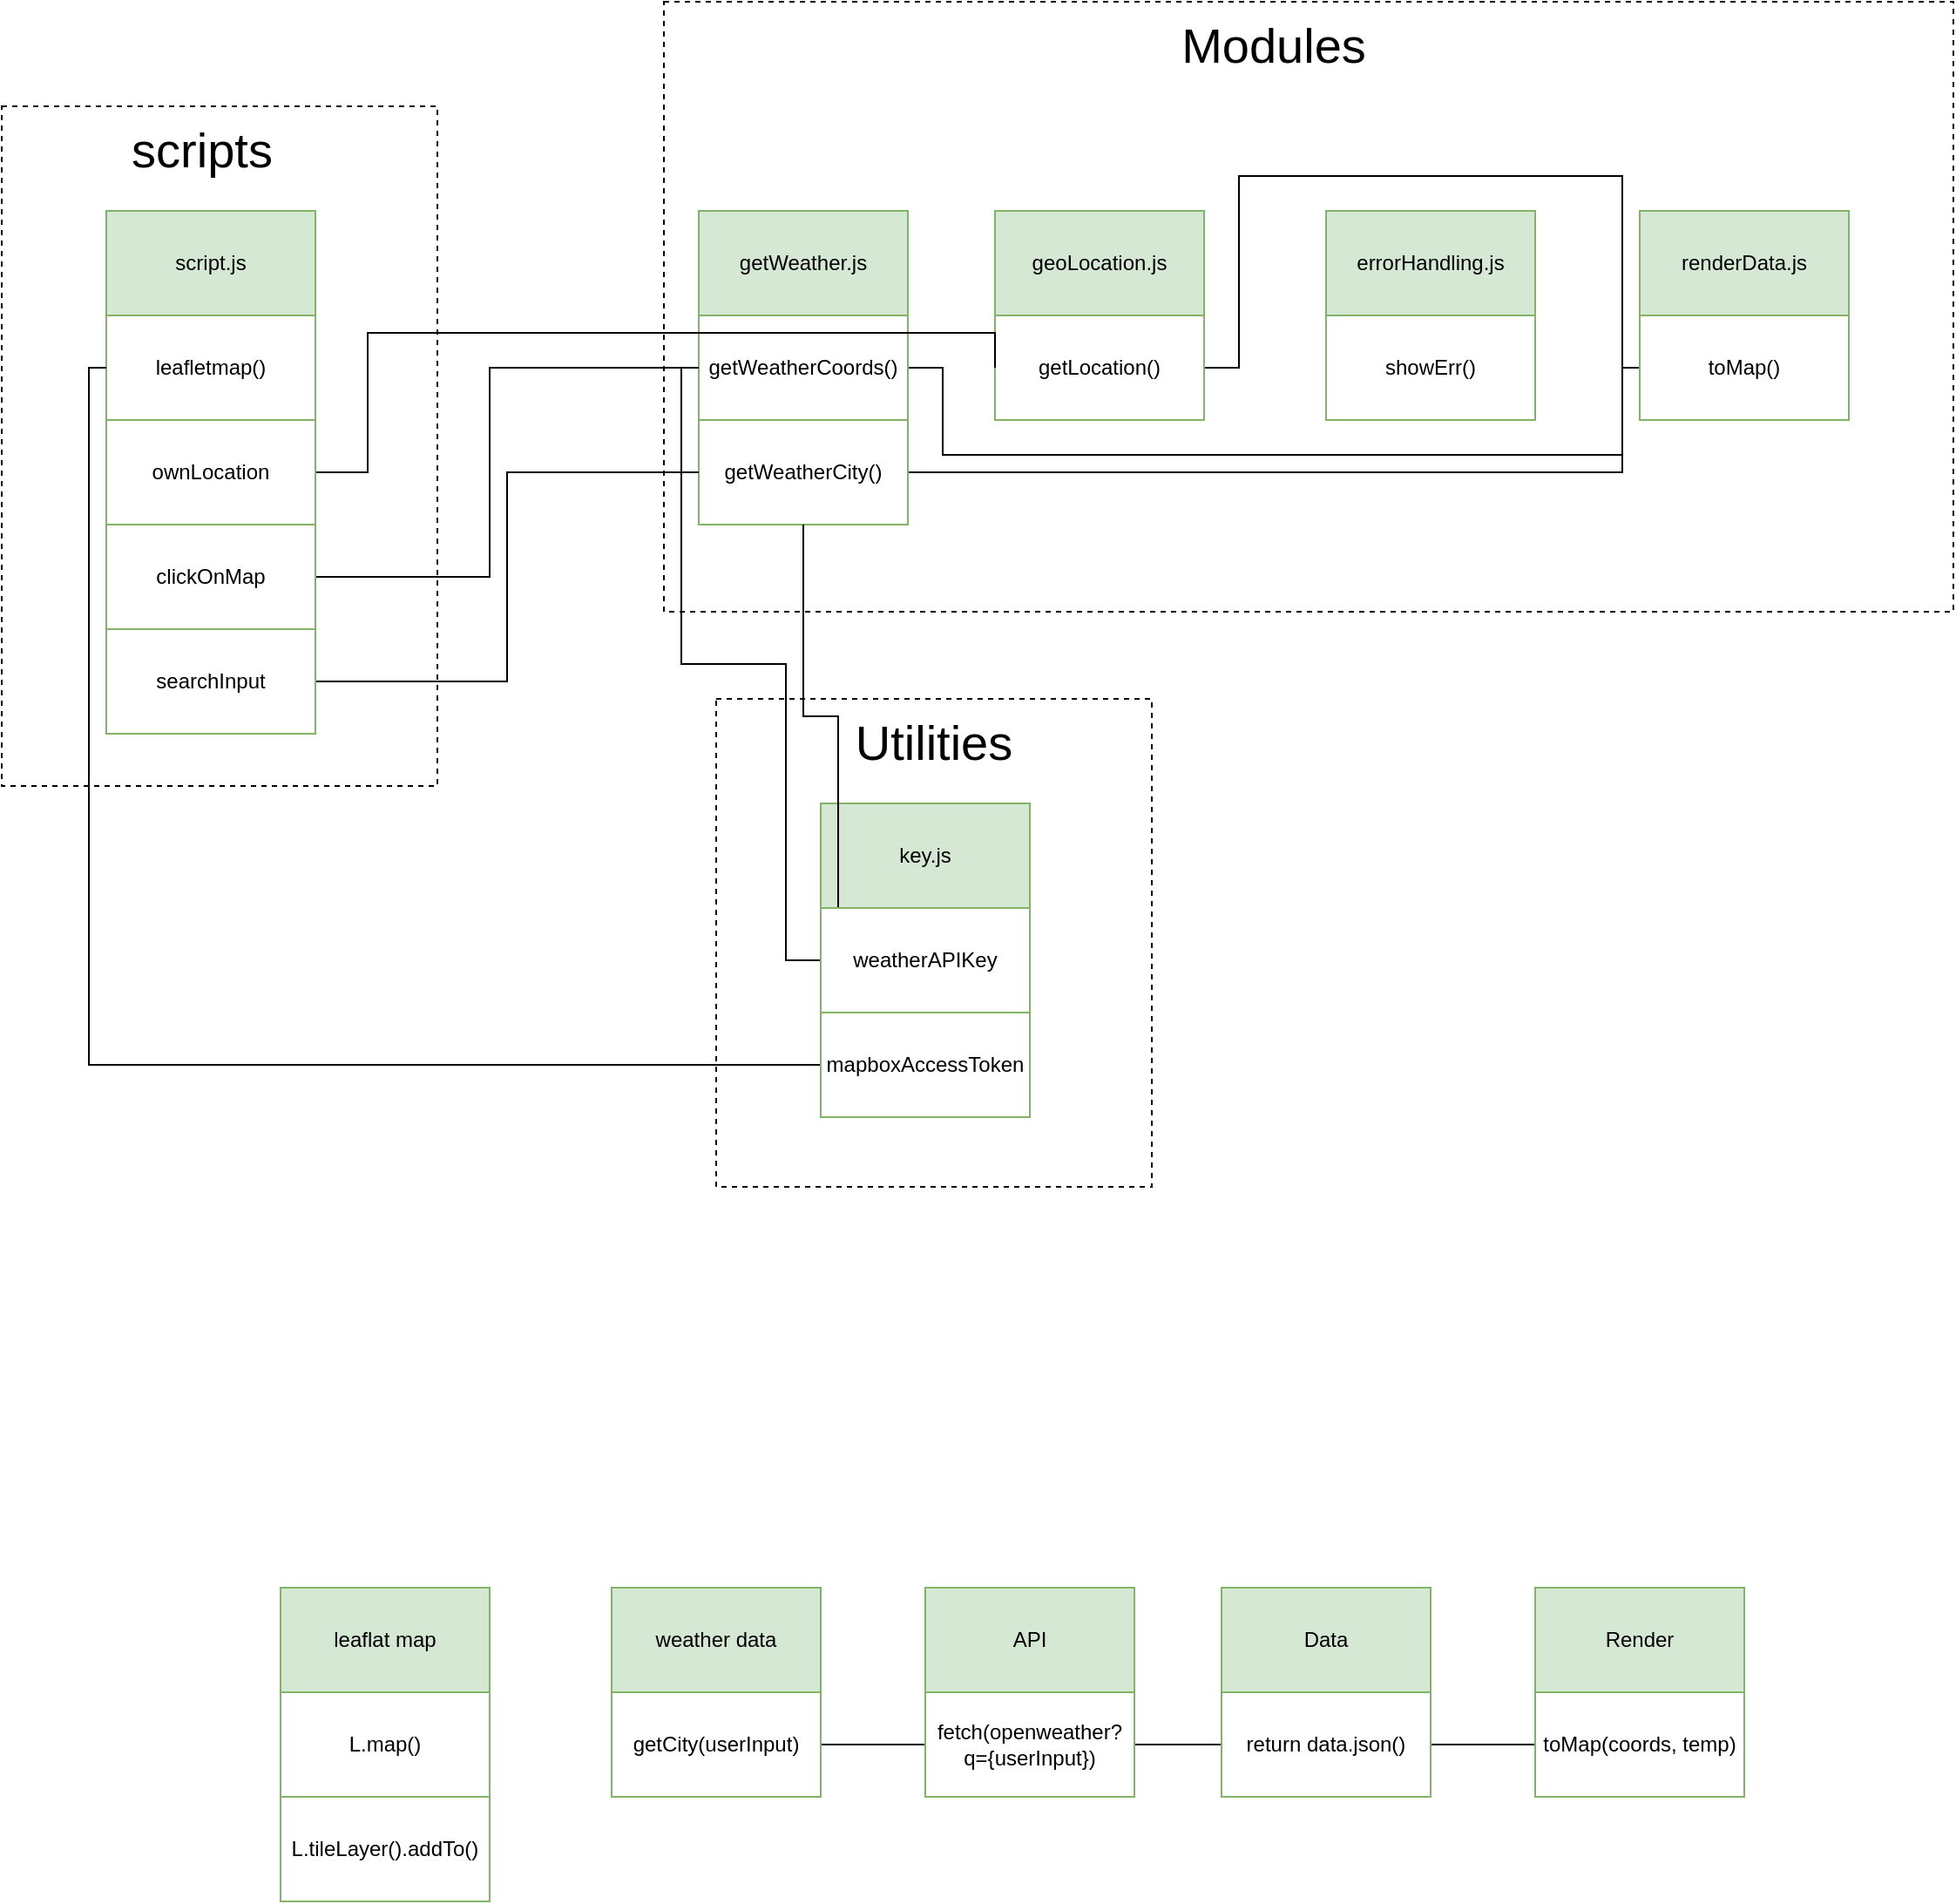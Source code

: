 <mxfile version="14.3.1" type="github">
  <diagram id="0Djbgz4iHGZcmh1q1ype" name="Page-1">
    <mxGraphModel dx="1422" dy="762" grid="1" gridSize="10" guides="1" tooltips="1" connect="1" arrows="1" fold="1" page="1" pageScale="1" pageWidth="1654" pageHeight="1169" math="0" shadow="0">
      <root>
        <mxCell id="0" />
        <mxCell id="1" parent="0" />
        <mxCell id="SeFLylKDZ3_vUsJZjrmW-46" value="" style="rounded=0;whiteSpace=wrap;html=1;fillColor=none;dashed=1;" parent="1" vertex="1">
          <mxGeometry x="630" y="430" width="250" height="280" as="geometry" />
        </mxCell>
        <mxCell id="SeFLylKDZ3_vUsJZjrmW-45" value="" style="rounded=0;whiteSpace=wrap;html=1;fillColor=none;dashed=1;" parent="1" vertex="1">
          <mxGeometry x="600" y="30" width="740" height="350" as="geometry" />
        </mxCell>
        <mxCell id="SeFLylKDZ3_vUsJZjrmW-44" value="" style="rounded=0;whiteSpace=wrap;html=1;fillColor=none;dashed=1;" parent="1" vertex="1">
          <mxGeometry x="220" y="90" width="250" height="390" as="geometry" />
        </mxCell>
        <mxCell id="SeFLylKDZ3_vUsJZjrmW-1" value="leaflat map" style="rounded=0;whiteSpace=wrap;html=1;fillColor=#d5e8d4;strokeColor=#82b366;" parent="1" vertex="1">
          <mxGeometry x="380" y="940" width="120" height="60" as="geometry" />
        </mxCell>
        <mxCell id="SeFLylKDZ3_vUsJZjrmW-2" value="L.map()" style="rounded=0;whiteSpace=wrap;html=1;strokeColor=#82B366;" parent="1" vertex="1">
          <mxGeometry x="380" y="1000" width="120" height="60" as="geometry" />
        </mxCell>
        <mxCell id="SeFLylKDZ3_vUsJZjrmW-3" value="weather data" style="rounded=0;whiteSpace=wrap;html=1;strokeColor=#82b366;fillColor=#d5e8d4;" parent="1" vertex="1">
          <mxGeometry x="570" y="940" width="120" height="60" as="geometry" />
        </mxCell>
        <mxCell id="SeFLylKDZ3_vUsJZjrmW-10" style="edgeStyle=orthogonalEdgeStyle;rounded=0;orthogonalLoop=1;jettySize=auto;html=1;entryX=0;entryY=0.5;entryDx=0;entryDy=0;endArrow=none;endFill=0;" parent="1" source="SeFLylKDZ3_vUsJZjrmW-4" target="SeFLylKDZ3_vUsJZjrmW-9" edge="1">
          <mxGeometry relative="1" as="geometry" />
        </mxCell>
        <mxCell id="SeFLylKDZ3_vUsJZjrmW-4" value="getCity(userInput)" style="rounded=0;whiteSpace=wrap;html=1;strokeColor=#82B366;" parent="1" vertex="1">
          <mxGeometry x="570" y="1000" width="120" height="60" as="geometry" />
        </mxCell>
        <mxCell id="SeFLylKDZ3_vUsJZjrmW-5" value="L.tileLayer().addTo()" style="rounded=0;whiteSpace=wrap;html=1;strokeColor=#82B366;" parent="1" vertex="1">
          <mxGeometry x="380" y="1060" width="120" height="60" as="geometry" />
        </mxCell>
        <mxCell id="SeFLylKDZ3_vUsJZjrmW-8" value="API" style="rounded=0;whiteSpace=wrap;html=1;strokeColor=#82b366;fillColor=#d5e8d4;" parent="1" vertex="1">
          <mxGeometry x="750" y="940" width="120" height="60" as="geometry" />
        </mxCell>
        <mxCell id="SeFLylKDZ3_vUsJZjrmW-13" style="edgeStyle=orthogonalEdgeStyle;rounded=0;orthogonalLoop=1;jettySize=auto;html=1;entryX=0;entryY=0.5;entryDx=0;entryDy=0;endArrow=none;endFill=0;" parent="1" source="SeFLylKDZ3_vUsJZjrmW-9" target="SeFLylKDZ3_vUsJZjrmW-12" edge="1">
          <mxGeometry relative="1" as="geometry" />
        </mxCell>
        <mxCell id="SeFLylKDZ3_vUsJZjrmW-9" value="fetch(openweather?q={userInput})" style="rounded=0;whiteSpace=wrap;html=1;strokeColor=#82B366;" parent="1" vertex="1">
          <mxGeometry x="750" y="1000" width="120" height="60" as="geometry" />
        </mxCell>
        <mxCell id="SeFLylKDZ3_vUsJZjrmW-11" value="Data" style="rounded=0;whiteSpace=wrap;html=1;strokeColor=#82b366;fillColor=#d5e8d4;" parent="1" vertex="1">
          <mxGeometry x="920" y="940" width="120" height="60" as="geometry" />
        </mxCell>
        <mxCell id="SeFLylKDZ3_vUsJZjrmW-16" style="edgeStyle=orthogonalEdgeStyle;rounded=0;orthogonalLoop=1;jettySize=auto;html=1;endArrow=none;endFill=0;" parent="1" source="SeFLylKDZ3_vUsJZjrmW-12" target="SeFLylKDZ3_vUsJZjrmW-15" edge="1">
          <mxGeometry relative="1" as="geometry" />
        </mxCell>
        <mxCell id="SeFLylKDZ3_vUsJZjrmW-12" value="return data.json()" style="rounded=0;whiteSpace=wrap;html=1;strokeColor=#82B366;" parent="1" vertex="1">
          <mxGeometry x="920" y="1000" width="120" height="60" as="geometry" />
        </mxCell>
        <mxCell id="SeFLylKDZ3_vUsJZjrmW-14" value="Render" style="rounded=0;whiteSpace=wrap;html=1;strokeColor=#82b366;fillColor=#d5e8d4;" parent="1" vertex="1">
          <mxGeometry x="1100" y="940" width="120" height="60" as="geometry" />
        </mxCell>
        <mxCell id="SeFLylKDZ3_vUsJZjrmW-15" value="toMap(coords, temp)" style="rounded=0;whiteSpace=wrap;html=1;strokeColor=#82B366;" parent="1" vertex="1">
          <mxGeometry x="1100" y="1000" width="120" height="60" as="geometry" />
        </mxCell>
        <mxCell id="SeFLylKDZ3_vUsJZjrmW-17" value="script.js" style="rounded=0;whiteSpace=wrap;html=1;strokeColor=#82b366;fillColor=#d5e8d4;" parent="1" vertex="1">
          <mxGeometry x="280" y="150" width="120" height="60" as="geometry" />
        </mxCell>
        <mxCell id="SeFLylKDZ3_vUsJZjrmW-18" value="leafletmap()" style="rounded=0;whiteSpace=wrap;html=1;strokeColor=#82B366;" parent="1" vertex="1">
          <mxGeometry x="280" y="210" width="120" height="60" as="geometry" />
        </mxCell>
        <mxCell id="SeFLylKDZ3_vUsJZjrmW-19" value="scripts" style="text;html=1;strokeColor=none;fillColor=none;align=center;verticalAlign=middle;whiteSpace=wrap;rounded=0;fontSize=28;" parent="1" vertex="1">
          <mxGeometry x="290" y="100" width="90" height="30" as="geometry" />
        </mxCell>
        <mxCell id="SeFLylKDZ3_vUsJZjrmW-20" value="getWeather.js" style="rounded=0;whiteSpace=wrap;html=1;strokeColor=#82b366;fillColor=#d5e8d4;" parent="1" vertex="1">
          <mxGeometry x="620" y="150" width="120" height="60" as="geometry" />
        </mxCell>
        <mxCell id="SeFLylKDZ3_vUsJZjrmW-47" style="edgeStyle=orthogonalEdgeStyle;rounded=0;orthogonalLoop=1;jettySize=auto;html=1;entryX=0;entryY=0.5;entryDx=0;entryDy=0;endArrow=none;endFill=0;exitX=1;exitY=0.5;exitDx=0;exitDy=0;" parent="1" source="SeFLylKDZ3_vUsJZjrmW-21" target="SeFLylKDZ3_vUsJZjrmW-31" edge="1">
          <mxGeometry relative="1" as="geometry">
            <Array as="points">
              <mxPoint x="760" y="240" />
              <mxPoint x="760" y="290" />
              <mxPoint x="1150" y="290" />
              <mxPoint x="1150" y="240" />
            </Array>
          </mxGeometry>
        </mxCell>
        <mxCell id="SeFLylKDZ3_vUsJZjrmW-21" value="getWeatherCoords()" style="rounded=0;whiteSpace=wrap;html=1;strokeColor=#82B366;" parent="1" vertex="1">
          <mxGeometry x="620" y="210" width="120" height="60" as="geometry" />
        </mxCell>
        <mxCell id="SeFLylKDZ3_vUsJZjrmW-22" value="Modules" style="text;html=1;strokeColor=none;fillColor=none;align=center;verticalAlign=middle;whiteSpace=wrap;rounded=0;fontSize=28;" parent="1" vertex="1">
          <mxGeometry x="890" y="40" width="120" height="30" as="geometry" />
        </mxCell>
        <mxCell id="SeFLylKDZ3_vUsJZjrmW-48" style="edgeStyle=orthogonalEdgeStyle;rounded=0;orthogonalLoop=1;jettySize=auto;html=1;endArrow=none;endFill=0;" parent="1" source="SeFLylKDZ3_vUsJZjrmW-23" edge="1">
          <mxGeometry relative="1" as="geometry">
            <mxPoint x="1160" y="240" as="targetPoint" />
            <Array as="points">
              <mxPoint x="1150" y="300" />
              <mxPoint x="1150" y="240" />
            </Array>
          </mxGeometry>
        </mxCell>
        <mxCell id="SeFLylKDZ3_vUsJZjrmW-23" value="getWeatherCity()" style="rounded=0;whiteSpace=wrap;html=1;strokeColor=#82B366;" parent="1" vertex="1">
          <mxGeometry x="620" y="270" width="120" height="60" as="geometry" />
        </mxCell>
        <mxCell id="SeFLylKDZ3_vUsJZjrmW-24" value="geoLocation.js" style="rounded=0;whiteSpace=wrap;html=1;strokeColor=#82b366;fillColor=#d5e8d4;" parent="1" vertex="1">
          <mxGeometry x="790" y="150" width="120" height="60" as="geometry" />
        </mxCell>
        <mxCell id="SeFLylKDZ3_vUsJZjrmW-52" style="edgeStyle=orthogonalEdgeStyle;rounded=0;orthogonalLoop=1;jettySize=auto;html=1;endArrow=none;endFill=0;" parent="1" source="SeFLylKDZ3_vUsJZjrmW-25" edge="1">
          <mxGeometry relative="1" as="geometry">
            <mxPoint x="1150" y="240" as="targetPoint" />
            <Array as="points">
              <mxPoint x="930" y="240" />
              <mxPoint x="930" y="130" />
              <mxPoint x="1150" y="130" />
            </Array>
          </mxGeometry>
        </mxCell>
        <mxCell id="SeFLylKDZ3_vUsJZjrmW-25" value="getLocation()" style="rounded=0;whiteSpace=wrap;html=1;strokeColor=#82B366;" parent="1" vertex="1">
          <mxGeometry x="790" y="210" width="120" height="60" as="geometry" />
        </mxCell>
        <mxCell id="SeFLylKDZ3_vUsJZjrmW-28" value="errorHandling.js" style="rounded=0;whiteSpace=wrap;html=1;strokeColor=#82b366;fillColor=#d5e8d4;" parent="1" vertex="1">
          <mxGeometry x="980" y="150" width="120" height="60" as="geometry" />
        </mxCell>
        <mxCell id="SeFLylKDZ3_vUsJZjrmW-29" value="showErr()" style="rounded=0;whiteSpace=wrap;html=1;strokeColor=#82B366;" parent="1" vertex="1">
          <mxGeometry x="980" y="210" width="120" height="60" as="geometry" />
        </mxCell>
        <mxCell id="SeFLylKDZ3_vUsJZjrmW-30" value="renderData.js" style="rounded=0;whiteSpace=wrap;html=1;strokeColor=#82b366;fillColor=#d5e8d4;" parent="1" vertex="1">
          <mxGeometry x="1160" y="150" width="120" height="60" as="geometry" />
        </mxCell>
        <mxCell id="SeFLylKDZ3_vUsJZjrmW-31" value="toMap()" style="rounded=0;whiteSpace=wrap;html=1;strokeColor=#82B366;" parent="1" vertex="1">
          <mxGeometry x="1160" y="210" width="120" height="60" as="geometry" />
        </mxCell>
        <mxCell id="SeFLylKDZ3_vUsJZjrmW-32" value="Utilities" style="text;html=1;strokeColor=none;fillColor=none;align=center;verticalAlign=middle;whiteSpace=wrap;rounded=0;fontSize=28;" parent="1" vertex="1">
          <mxGeometry x="710" y="440" width="90" height="30" as="geometry" />
        </mxCell>
        <mxCell id="SeFLylKDZ3_vUsJZjrmW-33" value="key.js" style="rounded=0;whiteSpace=wrap;html=1;strokeColor=#82b366;fillColor=#d5e8d4;" parent="1" vertex="1">
          <mxGeometry x="690" y="490" width="120" height="60" as="geometry" />
        </mxCell>
        <mxCell id="SeFLylKDZ3_vUsJZjrmW-49" style="edgeStyle=orthogonalEdgeStyle;rounded=0;orthogonalLoop=1;jettySize=auto;html=1;entryX=0.5;entryY=1;entryDx=0;entryDy=0;endArrow=none;endFill=0;" parent="1" source="SeFLylKDZ3_vUsJZjrmW-34" target="SeFLylKDZ3_vUsJZjrmW-23" edge="1">
          <mxGeometry relative="1" as="geometry">
            <Array as="points">
              <mxPoint x="700" y="440" />
              <mxPoint x="680" y="440" />
            </Array>
          </mxGeometry>
        </mxCell>
        <mxCell id="SeFLylKDZ3_vUsJZjrmW-50" style="edgeStyle=orthogonalEdgeStyle;rounded=0;orthogonalLoop=1;jettySize=auto;html=1;endArrow=none;endFill=0;" parent="1" source="SeFLylKDZ3_vUsJZjrmW-34" target="SeFLylKDZ3_vUsJZjrmW-21" edge="1">
          <mxGeometry relative="1" as="geometry">
            <Array as="points">
              <mxPoint x="670" y="580" />
              <mxPoint x="670" y="410" />
              <mxPoint x="610" y="410" />
              <mxPoint x="610" y="240" />
            </Array>
          </mxGeometry>
        </mxCell>
        <mxCell id="SeFLylKDZ3_vUsJZjrmW-34" value="weatherAPIKey" style="rounded=0;whiteSpace=wrap;html=1;strokeColor=#82B366;" parent="1" vertex="1">
          <mxGeometry x="690" y="550" width="120" height="60" as="geometry" />
        </mxCell>
        <mxCell id="SeFLylKDZ3_vUsJZjrmW-51" style="edgeStyle=orthogonalEdgeStyle;rounded=0;orthogonalLoop=1;jettySize=auto;html=1;endArrow=none;endFill=0;" parent="1" source="SeFLylKDZ3_vUsJZjrmW-35" target="SeFLylKDZ3_vUsJZjrmW-18" edge="1">
          <mxGeometry relative="1" as="geometry">
            <Array as="points">
              <mxPoint x="270" y="640" />
              <mxPoint x="270" y="240" />
            </Array>
          </mxGeometry>
        </mxCell>
        <mxCell id="SeFLylKDZ3_vUsJZjrmW-35" value="mapboxAccessToken" style="rounded=0;whiteSpace=wrap;html=1;strokeColor=#82B366;" parent="1" vertex="1">
          <mxGeometry x="690" y="610" width="120" height="60" as="geometry" />
        </mxCell>
        <mxCell id="SeFLylKDZ3_vUsJZjrmW-37" style="edgeStyle=orthogonalEdgeStyle;rounded=0;orthogonalLoop=1;jettySize=auto;html=1;endArrow=none;endFill=0;exitX=1;exitY=0.5;exitDx=0;exitDy=0;entryX=0;entryY=0.5;entryDx=0;entryDy=0;" parent="1" source="SeFLylKDZ3_vUsJZjrmW-36" target="SeFLylKDZ3_vUsJZjrmW-25" edge="1">
          <mxGeometry relative="1" as="geometry">
            <Array as="points">
              <mxPoint x="430" y="300" />
              <mxPoint x="430" y="220" />
              <mxPoint x="790" y="220" />
            </Array>
          </mxGeometry>
        </mxCell>
        <mxCell id="SeFLylKDZ3_vUsJZjrmW-36" value="ownLocation" style="rounded=0;whiteSpace=wrap;html=1;strokeColor=#82B366;" parent="1" vertex="1">
          <mxGeometry x="280" y="270" width="120" height="60" as="geometry" />
        </mxCell>
        <mxCell id="SeFLylKDZ3_vUsJZjrmW-39" style="edgeStyle=orthogonalEdgeStyle;rounded=0;orthogonalLoop=1;jettySize=auto;html=1;entryX=0;entryY=0.5;entryDx=0;entryDy=0;endArrow=none;endFill=0;exitX=1;exitY=0.5;exitDx=0;exitDy=0;" parent="1" source="SeFLylKDZ3_vUsJZjrmW-40" target="SeFLylKDZ3_vUsJZjrmW-23" edge="1">
          <mxGeometry relative="1" as="geometry" />
        </mxCell>
        <mxCell id="SeFLylKDZ3_vUsJZjrmW-41" style="edgeStyle=orthogonalEdgeStyle;rounded=0;orthogonalLoop=1;jettySize=auto;html=1;entryX=0;entryY=0.5;entryDx=0;entryDy=0;endArrow=none;endFill=0;" parent="1" source="SeFLylKDZ3_vUsJZjrmW-38" target="SeFLylKDZ3_vUsJZjrmW-21" edge="1">
          <mxGeometry relative="1" as="geometry">
            <Array as="points">
              <mxPoint x="500" y="360" />
              <mxPoint x="500" y="240" />
            </Array>
          </mxGeometry>
        </mxCell>
        <mxCell id="SeFLylKDZ3_vUsJZjrmW-38" value="clickOnMap" style="rounded=0;whiteSpace=wrap;html=1;strokeColor=#82B366;" parent="1" vertex="1">
          <mxGeometry x="280" y="330" width="120" height="60" as="geometry" />
        </mxCell>
        <mxCell id="SeFLylKDZ3_vUsJZjrmW-40" value="searchInput" style="rounded=0;whiteSpace=wrap;html=1;strokeColor=#82B366;" parent="1" vertex="1">
          <mxGeometry x="280" y="390" width="120" height="60" as="geometry" />
        </mxCell>
      </root>
    </mxGraphModel>
  </diagram>
</mxfile>
